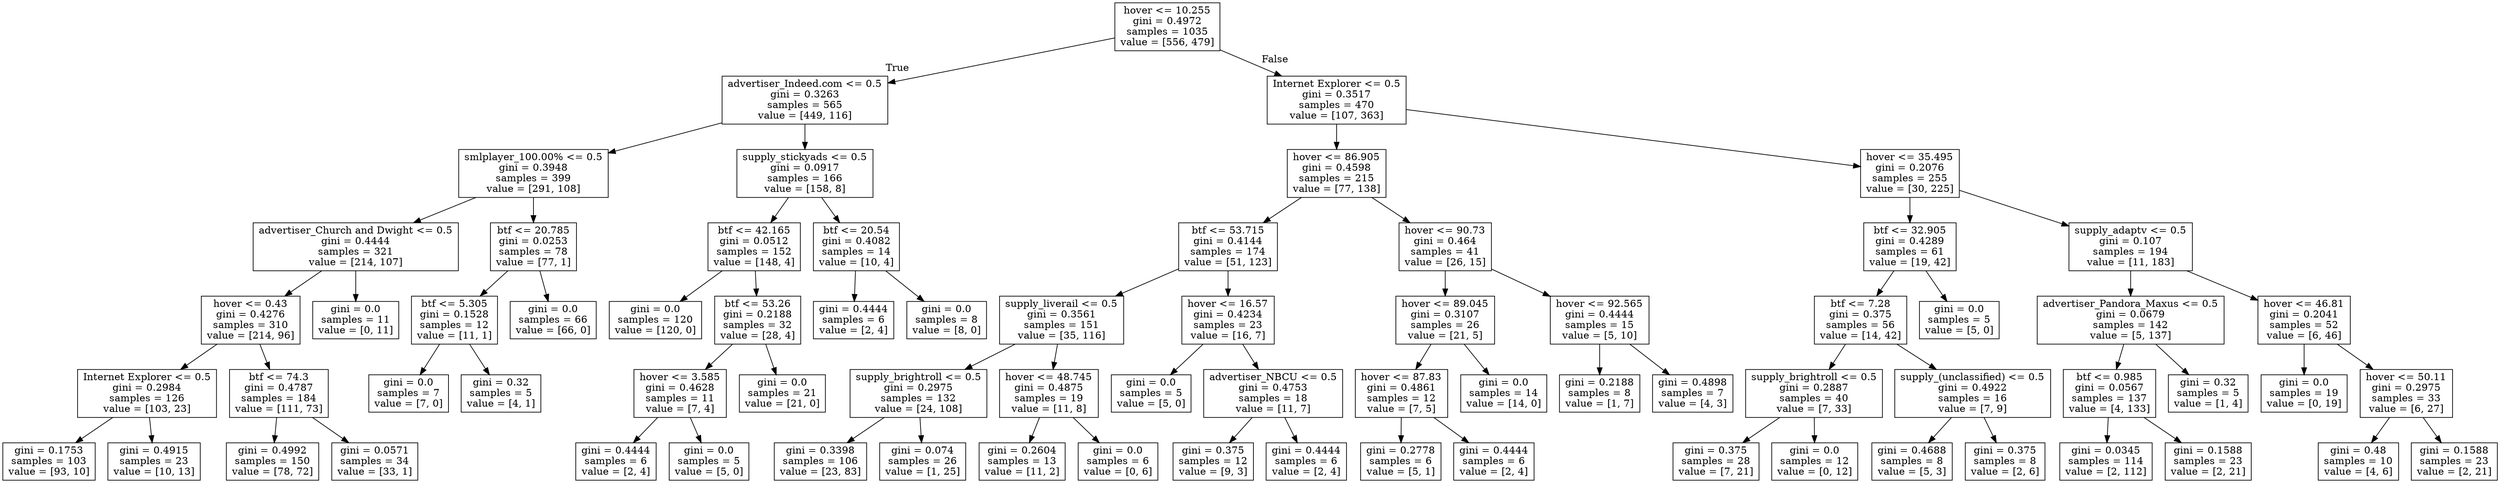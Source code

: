 digraph Tree {
node [shape=box] ;
0 [label="hover <= 10.255\ngini = 0.4972\nsamples = 1035\nvalue = [556, 479]"] ;
1 [label="advertiser_Indeed.com <= 0.5\ngini = 0.3263\nsamples = 565\nvalue = [449, 116]"] ;
0 -> 1 [labeldistance=2.5, labelangle=45, headlabel="True"] ;
2 [label="smlplayer_100.00% <= 0.5\ngini = 0.3948\nsamples = 399\nvalue = [291, 108]"] ;
1 -> 2 ;
3 [label="advertiser_Church and Dwight <= 0.5\ngini = 0.4444\nsamples = 321\nvalue = [214, 107]"] ;
2 -> 3 ;
4 [label="hover <= 0.43\ngini = 0.4276\nsamples = 310\nvalue = [214, 96]"] ;
3 -> 4 ;
5 [label="Internet Explorer <= 0.5\ngini = 0.2984\nsamples = 126\nvalue = [103, 23]"] ;
4 -> 5 ;
6 [label="gini = 0.1753\nsamples = 103\nvalue = [93, 10]"] ;
5 -> 6 ;
7 [label="gini = 0.4915\nsamples = 23\nvalue = [10, 13]"] ;
5 -> 7 ;
8 [label="btf <= 74.3\ngini = 0.4787\nsamples = 184\nvalue = [111, 73]"] ;
4 -> 8 ;
9 [label="gini = 0.4992\nsamples = 150\nvalue = [78, 72]"] ;
8 -> 9 ;
10 [label="gini = 0.0571\nsamples = 34\nvalue = [33, 1]"] ;
8 -> 10 ;
11 [label="gini = 0.0\nsamples = 11\nvalue = [0, 11]"] ;
3 -> 11 ;
12 [label="btf <= 20.785\ngini = 0.0253\nsamples = 78\nvalue = [77, 1]"] ;
2 -> 12 ;
13 [label="btf <= 5.305\ngini = 0.1528\nsamples = 12\nvalue = [11, 1]"] ;
12 -> 13 ;
14 [label="gini = 0.0\nsamples = 7\nvalue = [7, 0]"] ;
13 -> 14 ;
15 [label="gini = 0.32\nsamples = 5\nvalue = [4, 1]"] ;
13 -> 15 ;
16 [label="gini = 0.0\nsamples = 66\nvalue = [66, 0]"] ;
12 -> 16 ;
17 [label="supply_stickyads <= 0.5\ngini = 0.0917\nsamples = 166\nvalue = [158, 8]"] ;
1 -> 17 ;
18 [label="btf <= 42.165\ngini = 0.0512\nsamples = 152\nvalue = [148, 4]"] ;
17 -> 18 ;
19 [label="gini = 0.0\nsamples = 120\nvalue = [120, 0]"] ;
18 -> 19 ;
20 [label="btf <= 53.26\ngini = 0.2188\nsamples = 32\nvalue = [28, 4]"] ;
18 -> 20 ;
21 [label="hover <= 3.585\ngini = 0.4628\nsamples = 11\nvalue = [7, 4]"] ;
20 -> 21 ;
22 [label="gini = 0.4444\nsamples = 6\nvalue = [2, 4]"] ;
21 -> 22 ;
23 [label="gini = 0.0\nsamples = 5\nvalue = [5, 0]"] ;
21 -> 23 ;
24 [label="gini = 0.0\nsamples = 21\nvalue = [21, 0]"] ;
20 -> 24 ;
25 [label="btf <= 20.54\ngini = 0.4082\nsamples = 14\nvalue = [10, 4]"] ;
17 -> 25 ;
26 [label="gini = 0.4444\nsamples = 6\nvalue = [2, 4]"] ;
25 -> 26 ;
27 [label="gini = 0.0\nsamples = 8\nvalue = [8, 0]"] ;
25 -> 27 ;
28 [label="Internet Explorer <= 0.5\ngini = 0.3517\nsamples = 470\nvalue = [107, 363]"] ;
0 -> 28 [labeldistance=2.5, labelangle=-45, headlabel="False"] ;
29 [label="hover <= 86.905\ngini = 0.4598\nsamples = 215\nvalue = [77, 138]"] ;
28 -> 29 ;
30 [label="btf <= 53.715\ngini = 0.4144\nsamples = 174\nvalue = [51, 123]"] ;
29 -> 30 ;
31 [label="supply_liverail <= 0.5\ngini = 0.3561\nsamples = 151\nvalue = [35, 116]"] ;
30 -> 31 ;
32 [label="supply_brightroll <= 0.5\ngini = 0.2975\nsamples = 132\nvalue = [24, 108]"] ;
31 -> 32 ;
33 [label="gini = 0.3398\nsamples = 106\nvalue = [23, 83]"] ;
32 -> 33 ;
34 [label="gini = 0.074\nsamples = 26\nvalue = [1, 25]"] ;
32 -> 34 ;
35 [label="hover <= 48.745\ngini = 0.4875\nsamples = 19\nvalue = [11, 8]"] ;
31 -> 35 ;
36 [label="gini = 0.2604\nsamples = 13\nvalue = [11, 2]"] ;
35 -> 36 ;
37 [label="gini = 0.0\nsamples = 6\nvalue = [0, 6]"] ;
35 -> 37 ;
38 [label="hover <= 16.57\ngini = 0.4234\nsamples = 23\nvalue = [16, 7]"] ;
30 -> 38 ;
39 [label="gini = 0.0\nsamples = 5\nvalue = [5, 0]"] ;
38 -> 39 ;
40 [label="advertiser_NBCU <= 0.5\ngini = 0.4753\nsamples = 18\nvalue = [11, 7]"] ;
38 -> 40 ;
41 [label="gini = 0.375\nsamples = 12\nvalue = [9, 3]"] ;
40 -> 41 ;
42 [label="gini = 0.4444\nsamples = 6\nvalue = [2, 4]"] ;
40 -> 42 ;
43 [label="hover <= 90.73\ngini = 0.464\nsamples = 41\nvalue = [26, 15]"] ;
29 -> 43 ;
44 [label="hover <= 89.045\ngini = 0.3107\nsamples = 26\nvalue = [21, 5]"] ;
43 -> 44 ;
45 [label="hover <= 87.83\ngini = 0.4861\nsamples = 12\nvalue = [7, 5]"] ;
44 -> 45 ;
46 [label="gini = 0.2778\nsamples = 6\nvalue = [5, 1]"] ;
45 -> 46 ;
47 [label="gini = 0.4444\nsamples = 6\nvalue = [2, 4]"] ;
45 -> 47 ;
48 [label="gini = 0.0\nsamples = 14\nvalue = [14, 0]"] ;
44 -> 48 ;
49 [label="hover <= 92.565\ngini = 0.4444\nsamples = 15\nvalue = [5, 10]"] ;
43 -> 49 ;
50 [label="gini = 0.2188\nsamples = 8\nvalue = [1, 7]"] ;
49 -> 50 ;
51 [label="gini = 0.4898\nsamples = 7\nvalue = [4, 3]"] ;
49 -> 51 ;
52 [label="hover <= 35.495\ngini = 0.2076\nsamples = 255\nvalue = [30, 225]"] ;
28 -> 52 ;
53 [label="btf <= 32.905\ngini = 0.4289\nsamples = 61\nvalue = [19, 42]"] ;
52 -> 53 ;
54 [label="btf <= 7.28\ngini = 0.375\nsamples = 56\nvalue = [14, 42]"] ;
53 -> 54 ;
55 [label="supply_brightroll <= 0.5\ngini = 0.2887\nsamples = 40\nvalue = [7, 33]"] ;
54 -> 55 ;
56 [label="gini = 0.375\nsamples = 28\nvalue = [7, 21]"] ;
55 -> 56 ;
57 [label="gini = 0.0\nsamples = 12\nvalue = [0, 12]"] ;
55 -> 57 ;
58 [label="supply_(unclassified) <= 0.5\ngini = 0.4922\nsamples = 16\nvalue = [7, 9]"] ;
54 -> 58 ;
59 [label="gini = 0.4688\nsamples = 8\nvalue = [5, 3]"] ;
58 -> 59 ;
60 [label="gini = 0.375\nsamples = 8\nvalue = [2, 6]"] ;
58 -> 60 ;
61 [label="gini = 0.0\nsamples = 5\nvalue = [5, 0]"] ;
53 -> 61 ;
62 [label="supply_adaptv <= 0.5\ngini = 0.107\nsamples = 194\nvalue = [11, 183]"] ;
52 -> 62 ;
63 [label="advertiser_Pandora_Maxus <= 0.5\ngini = 0.0679\nsamples = 142\nvalue = [5, 137]"] ;
62 -> 63 ;
64 [label="btf <= 0.985\ngini = 0.0567\nsamples = 137\nvalue = [4, 133]"] ;
63 -> 64 ;
65 [label="gini = 0.0345\nsamples = 114\nvalue = [2, 112]"] ;
64 -> 65 ;
66 [label="gini = 0.1588\nsamples = 23\nvalue = [2, 21]"] ;
64 -> 66 ;
67 [label="gini = 0.32\nsamples = 5\nvalue = [1, 4]"] ;
63 -> 67 ;
68 [label="hover <= 46.81\ngini = 0.2041\nsamples = 52\nvalue = [6, 46]"] ;
62 -> 68 ;
69 [label="gini = 0.0\nsamples = 19\nvalue = [0, 19]"] ;
68 -> 69 ;
70 [label="hover <= 50.11\ngini = 0.2975\nsamples = 33\nvalue = [6, 27]"] ;
68 -> 70 ;
71 [label="gini = 0.48\nsamples = 10\nvalue = [4, 6]"] ;
70 -> 71 ;
72 [label="gini = 0.1588\nsamples = 23\nvalue = [2, 21]"] ;
70 -> 72 ;
}
